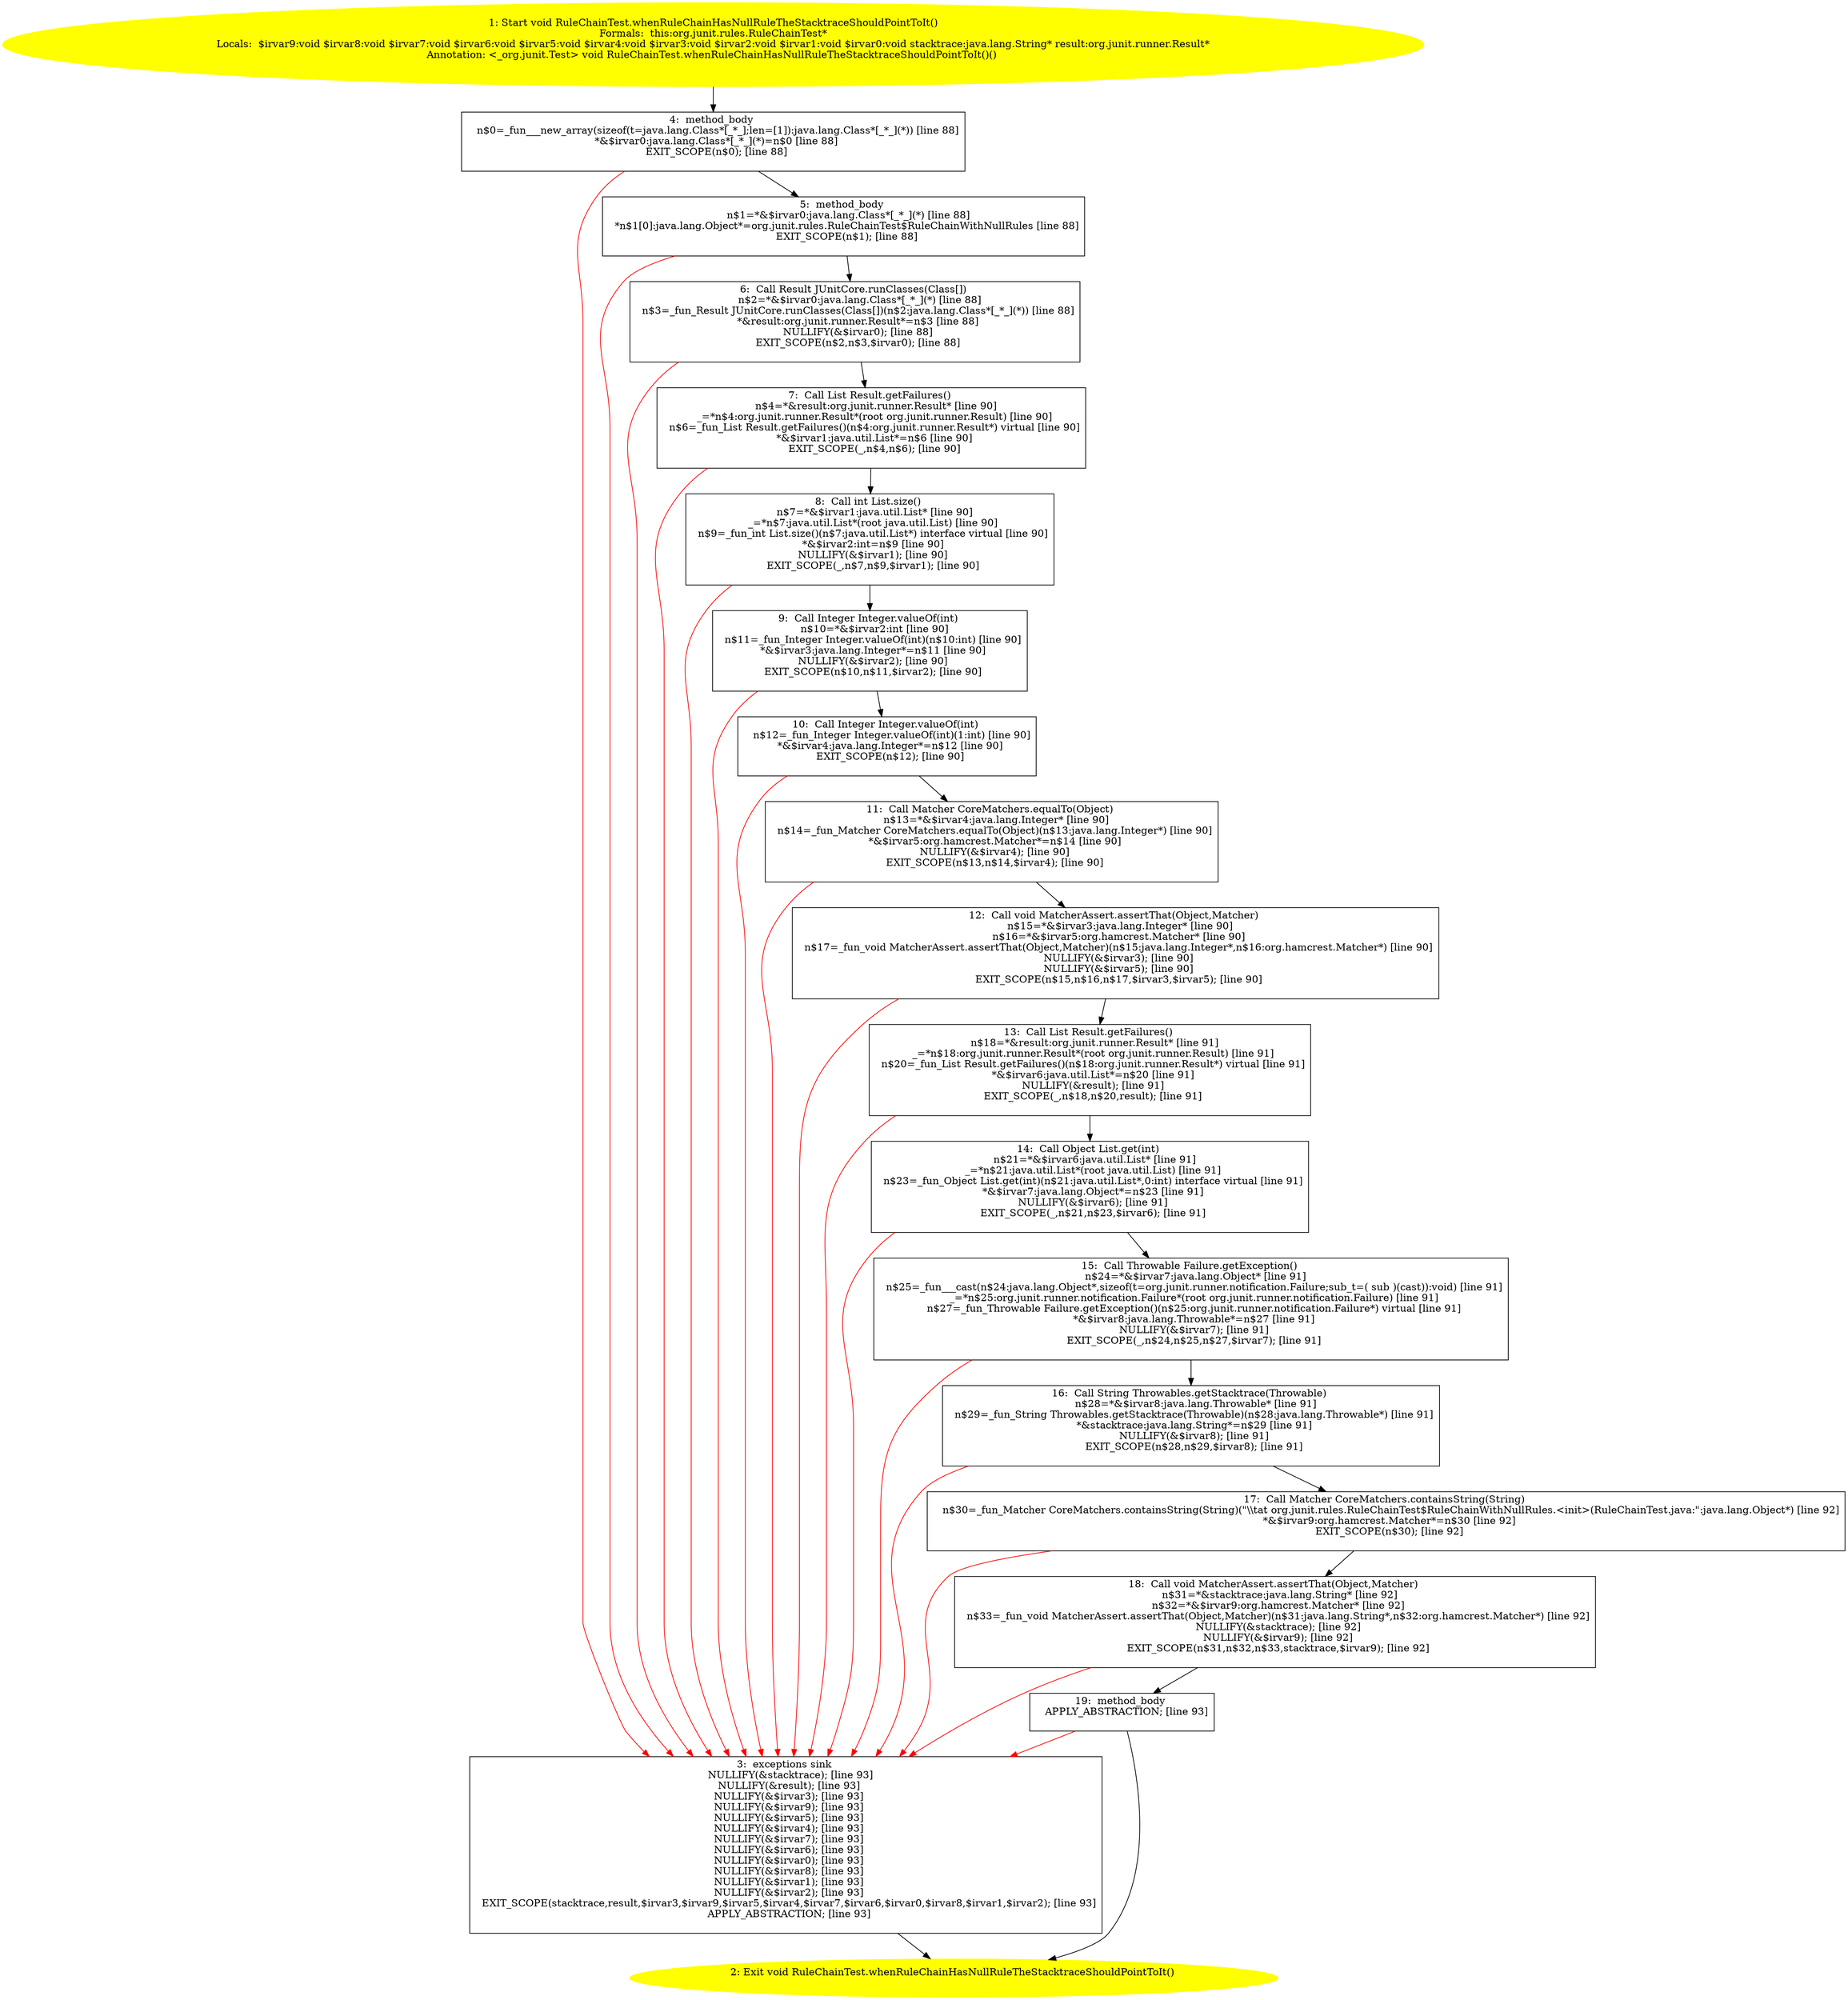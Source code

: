 /* @generated */
digraph cfg {
"org.junit.rules.RuleChainTest.whenRuleChainHasNullRuleTheStacktraceShouldPointToIt():void.1236dd7e51406f959eb12667ba5f6070_1" [label="1: Start void RuleChainTest.whenRuleChainHasNullRuleTheStacktraceShouldPointToIt()\nFormals:  this:org.junit.rules.RuleChainTest*\nLocals:  $irvar9:void $irvar8:void $irvar7:void $irvar6:void $irvar5:void $irvar4:void $irvar3:void $irvar2:void $irvar1:void $irvar0:void stacktrace:java.lang.String* result:org.junit.runner.Result*\nAnnotation: <_org.junit.Test> void RuleChainTest.whenRuleChainHasNullRuleTheStacktraceShouldPointToIt()() \n  " color=yellow style=filled]
	

	 "org.junit.rules.RuleChainTest.whenRuleChainHasNullRuleTheStacktraceShouldPointToIt():void.1236dd7e51406f959eb12667ba5f6070_1" -> "org.junit.rules.RuleChainTest.whenRuleChainHasNullRuleTheStacktraceShouldPointToIt():void.1236dd7e51406f959eb12667ba5f6070_4" ;
"org.junit.rules.RuleChainTest.whenRuleChainHasNullRuleTheStacktraceShouldPointToIt():void.1236dd7e51406f959eb12667ba5f6070_2" [label="2: Exit void RuleChainTest.whenRuleChainHasNullRuleTheStacktraceShouldPointToIt() \n  " color=yellow style=filled]
	

"org.junit.rules.RuleChainTest.whenRuleChainHasNullRuleTheStacktraceShouldPointToIt():void.1236dd7e51406f959eb12667ba5f6070_3" [label="3:  exceptions sink \n   NULLIFY(&stacktrace); [line 93]\n  NULLIFY(&result); [line 93]\n  NULLIFY(&$irvar3); [line 93]\n  NULLIFY(&$irvar9); [line 93]\n  NULLIFY(&$irvar5); [line 93]\n  NULLIFY(&$irvar4); [line 93]\n  NULLIFY(&$irvar7); [line 93]\n  NULLIFY(&$irvar6); [line 93]\n  NULLIFY(&$irvar0); [line 93]\n  NULLIFY(&$irvar8); [line 93]\n  NULLIFY(&$irvar1); [line 93]\n  NULLIFY(&$irvar2); [line 93]\n  EXIT_SCOPE(stacktrace,result,$irvar3,$irvar9,$irvar5,$irvar4,$irvar7,$irvar6,$irvar0,$irvar8,$irvar1,$irvar2); [line 93]\n  APPLY_ABSTRACTION; [line 93]\n " shape="box"]
	

	 "org.junit.rules.RuleChainTest.whenRuleChainHasNullRuleTheStacktraceShouldPointToIt():void.1236dd7e51406f959eb12667ba5f6070_3" -> "org.junit.rules.RuleChainTest.whenRuleChainHasNullRuleTheStacktraceShouldPointToIt():void.1236dd7e51406f959eb12667ba5f6070_2" ;
"org.junit.rules.RuleChainTest.whenRuleChainHasNullRuleTheStacktraceShouldPointToIt():void.1236dd7e51406f959eb12667ba5f6070_4" [label="4:  method_body \n   n$0=_fun___new_array(sizeof(t=java.lang.Class*[_*_];len=[1]):java.lang.Class*[_*_](*)) [line 88]\n  *&$irvar0:java.lang.Class*[_*_](*)=n$0 [line 88]\n  EXIT_SCOPE(n$0); [line 88]\n " shape="box"]
	

	 "org.junit.rules.RuleChainTest.whenRuleChainHasNullRuleTheStacktraceShouldPointToIt():void.1236dd7e51406f959eb12667ba5f6070_4" -> "org.junit.rules.RuleChainTest.whenRuleChainHasNullRuleTheStacktraceShouldPointToIt():void.1236dd7e51406f959eb12667ba5f6070_5" ;
	 "org.junit.rules.RuleChainTest.whenRuleChainHasNullRuleTheStacktraceShouldPointToIt():void.1236dd7e51406f959eb12667ba5f6070_4" -> "org.junit.rules.RuleChainTest.whenRuleChainHasNullRuleTheStacktraceShouldPointToIt():void.1236dd7e51406f959eb12667ba5f6070_3" [color="red" ];
"org.junit.rules.RuleChainTest.whenRuleChainHasNullRuleTheStacktraceShouldPointToIt():void.1236dd7e51406f959eb12667ba5f6070_5" [label="5:  method_body \n   n$1=*&$irvar0:java.lang.Class*[_*_](*) [line 88]\n  *n$1[0]:java.lang.Object*=org.junit.rules.RuleChainTest$RuleChainWithNullRules [line 88]\n  EXIT_SCOPE(n$1); [line 88]\n " shape="box"]
	

	 "org.junit.rules.RuleChainTest.whenRuleChainHasNullRuleTheStacktraceShouldPointToIt():void.1236dd7e51406f959eb12667ba5f6070_5" -> "org.junit.rules.RuleChainTest.whenRuleChainHasNullRuleTheStacktraceShouldPointToIt():void.1236dd7e51406f959eb12667ba5f6070_6" ;
	 "org.junit.rules.RuleChainTest.whenRuleChainHasNullRuleTheStacktraceShouldPointToIt():void.1236dd7e51406f959eb12667ba5f6070_5" -> "org.junit.rules.RuleChainTest.whenRuleChainHasNullRuleTheStacktraceShouldPointToIt():void.1236dd7e51406f959eb12667ba5f6070_3" [color="red" ];
"org.junit.rules.RuleChainTest.whenRuleChainHasNullRuleTheStacktraceShouldPointToIt():void.1236dd7e51406f959eb12667ba5f6070_6" [label="6:  Call Result JUnitCore.runClasses(Class[]) \n   n$2=*&$irvar0:java.lang.Class*[_*_](*) [line 88]\n  n$3=_fun_Result JUnitCore.runClasses(Class[])(n$2:java.lang.Class*[_*_](*)) [line 88]\n  *&result:org.junit.runner.Result*=n$3 [line 88]\n  NULLIFY(&$irvar0); [line 88]\n  EXIT_SCOPE(n$2,n$3,$irvar0); [line 88]\n " shape="box"]
	

	 "org.junit.rules.RuleChainTest.whenRuleChainHasNullRuleTheStacktraceShouldPointToIt():void.1236dd7e51406f959eb12667ba5f6070_6" -> "org.junit.rules.RuleChainTest.whenRuleChainHasNullRuleTheStacktraceShouldPointToIt():void.1236dd7e51406f959eb12667ba5f6070_7" ;
	 "org.junit.rules.RuleChainTest.whenRuleChainHasNullRuleTheStacktraceShouldPointToIt():void.1236dd7e51406f959eb12667ba5f6070_6" -> "org.junit.rules.RuleChainTest.whenRuleChainHasNullRuleTheStacktraceShouldPointToIt():void.1236dd7e51406f959eb12667ba5f6070_3" [color="red" ];
"org.junit.rules.RuleChainTest.whenRuleChainHasNullRuleTheStacktraceShouldPointToIt():void.1236dd7e51406f959eb12667ba5f6070_7" [label="7:  Call List Result.getFailures() \n   n$4=*&result:org.junit.runner.Result* [line 90]\n  _=*n$4:org.junit.runner.Result*(root org.junit.runner.Result) [line 90]\n  n$6=_fun_List Result.getFailures()(n$4:org.junit.runner.Result*) virtual [line 90]\n  *&$irvar1:java.util.List*=n$6 [line 90]\n  EXIT_SCOPE(_,n$4,n$6); [line 90]\n " shape="box"]
	

	 "org.junit.rules.RuleChainTest.whenRuleChainHasNullRuleTheStacktraceShouldPointToIt():void.1236dd7e51406f959eb12667ba5f6070_7" -> "org.junit.rules.RuleChainTest.whenRuleChainHasNullRuleTheStacktraceShouldPointToIt():void.1236dd7e51406f959eb12667ba5f6070_8" ;
	 "org.junit.rules.RuleChainTest.whenRuleChainHasNullRuleTheStacktraceShouldPointToIt():void.1236dd7e51406f959eb12667ba5f6070_7" -> "org.junit.rules.RuleChainTest.whenRuleChainHasNullRuleTheStacktraceShouldPointToIt():void.1236dd7e51406f959eb12667ba5f6070_3" [color="red" ];
"org.junit.rules.RuleChainTest.whenRuleChainHasNullRuleTheStacktraceShouldPointToIt():void.1236dd7e51406f959eb12667ba5f6070_8" [label="8:  Call int List.size() \n   n$7=*&$irvar1:java.util.List* [line 90]\n  _=*n$7:java.util.List*(root java.util.List) [line 90]\n  n$9=_fun_int List.size()(n$7:java.util.List*) interface virtual [line 90]\n  *&$irvar2:int=n$9 [line 90]\n  NULLIFY(&$irvar1); [line 90]\n  EXIT_SCOPE(_,n$7,n$9,$irvar1); [line 90]\n " shape="box"]
	

	 "org.junit.rules.RuleChainTest.whenRuleChainHasNullRuleTheStacktraceShouldPointToIt():void.1236dd7e51406f959eb12667ba5f6070_8" -> "org.junit.rules.RuleChainTest.whenRuleChainHasNullRuleTheStacktraceShouldPointToIt():void.1236dd7e51406f959eb12667ba5f6070_9" ;
	 "org.junit.rules.RuleChainTest.whenRuleChainHasNullRuleTheStacktraceShouldPointToIt():void.1236dd7e51406f959eb12667ba5f6070_8" -> "org.junit.rules.RuleChainTest.whenRuleChainHasNullRuleTheStacktraceShouldPointToIt():void.1236dd7e51406f959eb12667ba5f6070_3" [color="red" ];
"org.junit.rules.RuleChainTest.whenRuleChainHasNullRuleTheStacktraceShouldPointToIt():void.1236dd7e51406f959eb12667ba5f6070_9" [label="9:  Call Integer Integer.valueOf(int) \n   n$10=*&$irvar2:int [line 90]\n  n$11=_fun_Integer Integer.valueOf(int)(n$10:int) [line 90]\n  *&$irvar3:java.lang.Integer*=n$11 [line 90]\n  NULLIFY(&$irvar2); [line 90]\n  EXIT_SCOPE(n$10,n$11,$irvar2); [line 90]\n " shape="box"]
	

	 "org.junit.rules.RuleChainTest.whenRuleChainHasNullRuleTheStacktraceShouldPointToIt():void.1236dd7e51406f959eb12667ba5f6070_9" -> "org.junit.rules.RuleChainTest.whenRuleChainHasNullRuleTheStacktraceShouldPointToIt():void.1236dd7e51406f959eb12667ba5f6070_10" ;
	 "org.junit.rules.RuleChainTest.whenRuleChainHasNullRuleTheStacktraceShouldPointToIt():void.1236dd7e51406f959eb12667ba5f6070_9" -> "org.junit.rules.RuleChainTest.whenRuleChainHasNullRuleTheStacktraceShouldPointToIt():void.1236dd7e51406f959eb12667ba5f6070_3" [color="red" ];
"org.junit.rules.RuleChainTest.whenRuleChainHasNullRuleTheStacktraceShouldPointToIt():void.1236dd7e51406f959eb12667ba5f6070_10" [label="10:  Call Integer Integer.valueOf(int) \n   n$12=_fun_Integer Integer.valueOf(int)(1:int) [line 90]\n  *&$irvar4:java.lang.Integer*=n$12 [line 90]\n  EXIT_SCOPE(n$12); [line 90]\n " shape="box"]
	

	 "org.junit.rules.RuleChainTest.whenRuleChainHasNullRuleTheStacktraceShouldPointToIt():void.1236dd7e51406f959eb12667ba5f6070_10" -> "org.junit.rules.RuleChainTest.whenRuleChainHasNullRuleTheStacktraceShouldPointToIt():void.1236dd7e51406f959eb12667ba5f6070_11" ;
	 "org.junit.rules.RuleChainTest.whenRuleChainHasNullRuleTheStacktraceShouldPointToIt():void.1236dd7e51406f959eb12667ba5f6070_10" -> "org.junit.rules.RuleChainTest.whenRuleChainHasNullRuleTheStacktraceShouldPointToIt():void.1236dd7e51406f959eb12667ba5f6070_3" [color="red" ];
"org.junit.rules.RuleChainTest.whenRuleChainHasNullRuleTheStacktraceShouldPointToIt():void.1236dd7e51406f959eb12667ba5f6070_11" [label="11:  Call Matcher CoreMatchers.equalTo(Object) \n   n$13=*&$irvar4:java.lang.Integer* [line 90]\n  n$14=_fun_Matcher CoreMatchers.equalTo(Object)(n$13:java.lang.Integer*) [line 90]\n  *&$irvar5:org.hamcrest.Matcher*=n$14 [line 90]\n  NULLIFY(&$irvar4); [line 90]\n  EXIT_SCOPE(n$13,n$14,$irvar4); [line 90]\n " shape="box"]
	

	 "org.junit.rules.RuleChainTest.whenRuleChainHasNullRuleTheStacktraceShouldPointToIt():void.1236dd7e51406f959eb12667ba5f6070_11" -> "org.junit.rules.RuleChainTest.whenRuleChainHasNullRuleTheStacktraceShouldPointToIt():void.1236dd7e51406f959eb12667ba5f6070_12" ;
	 "org.junit.rules.RuleChainTest.whenRuleChainHasNullRuleTheStacktraceShouldPointToIt():void.1236dd7e51406f959eb12667ba5f6070_11" -> "org.junit.rules.RuleChainTest.whenRuleChainHasNullRuleTheStacktraceShouldPointToIt():void.1236dd7e51406f959eb12667ba5f6070_3" [color="red" ];
"org.junit.rules.RuleChainTest.whenRuleChainHasNullRuleTheStacktraceShouldPointToIt():void.1236dd7e51406f959eb12667ba5f6070_12" [label="12:  Call void MatcherAssert.assertThat(Object,Matcher) \n   n$15=*&$irvar3:java.lang.Integer* [line 90]\n  n$16=*&$irvar5:org.hamcrest.Matcher* [line 90]\n  n$17=_fun_void MatcherAssert.assertThat(Object,Matcher)(n$15:java.lang.Integer*,n$16:org.hamcrest.Matcher*) [line 90]\n  NULLIFY(&$irvar3); [line 90]\n  NULLIFY(&$irvar5); [line 90]\n  EXIT_SCOPE(n$15,n$16,n$17,$irvar3,$irvar5); [line 90]\n " shape="box"]
	

	 "org.junit.rules.RuleChainTest.whenRuleChainHasNullRuleTheStacktraceShouldPointToIt():void.1236dd7e51406f959eb12667ba5f6070_12" -> "org.junit.rules.RuleChainTest.whenRuleChainHasNullRuleTheStacktraceShouldPointToIt():void.1236dd7e51406f959eb12667ba5f6070_13" ;
	 "org.junit.rules.RuleChainTest.whenRuleChainHasNullRuleTheStacktraceShouldPointToIt():void.1236dd7e51406f959eb12667ba5f6070_12" -> "org.junit.rules.RuleChainTest.whenRuleChainHasNullRuleTheStacktraceShouldPointToIt():void.1236dd7e51406f959eb12667ba5f6070_3" [color="red" ];
"org.junit.rules.RuleChainTest.whenRuleChainHasNullRuleTheStacktraceShouldPointToIt():void.1236dd7e51406f959eb12667ba5f6070_13" [label="13:  Call List Result.getFailures() \n   n$18=*&result:org.junit.runner.Result* [line 91]\n  _=*n$18:org.junit.runner.Result*(root org.junit.runner.Result) [line 91]\n  n$20=_fun_List Result.getFailures()(n$18:org.junit.runner.Result*) virtual [line 91]\n  *&$irvar6:java.util.List*=n$20 [line 91]\n  NULLIFY(&result); [line 91]\n  EXIT_SCOPE(_,n$18,n$20,result); [line 91]\n " shape="box"]
	

	 "org.junit.rules.RuleChainTest.whenRuleChainHasNullRuleTheStacktraceShouldPointToIt():void.1236dd7e51406f959eb12667ba5f6070_13" -> "org.junit.rules.RuleChainTest.whenRuleChainHasNullRuleTheStacktraceShouldPointToIt():void.1236dd7e51406f959eb12667ba5f6070_14" ;
	 "org.junit.rules.RuleChainTest.whenRuleChainHasNullRuleTheStacktraceShouldPointToIt():void.1236dd7e51406f959eb12667ba5f6070_13" -> "org.junit.rules.RuleChainTest.whenRuleChainHasNullRuleTheStacktraceShouldPointToIt():void.1236dd7e51406f959eb12667ba5f6070_3" [color="red" ];
"org.junit.rules.RuleChainTest.whenRuleChainHasNullRuleTheStacktraceShouldPointToIt():void.1236dd7e51406f959eb12667ba5f6070_14" [label="14:  Call Object List.get(int) \n   n$21=*&$irvar6:java.util.List* [line 91]\n  _=*n$21:java.util.List*(root java.util.List) [line 91]\n  n$23=_fun_Object List.get(int)(n$21:java.util.List*,0:int) interface virtual [line 91]\n  *&$irvar7:java.lang.Object*=n$23 [line 91]\n  NULLIFY(&$irvar6); [line 91]\n  EXIT_SCOPE(_,n$21,n$23,$irvar6); [line 91]\n " shape="box"]
	

	 "org.junit.rules.RuleChainTest.whenRuleChainHasNullRuleTheStacktraceShouldPointToIt():void.1236dd7e51406f959eb12667ba5f6070_14" -> "org.junit.rules.RuleChainTest.whenRuleChainHasNullRuleTheStacktraceShouldPointToIt():void.1236dd7e51406f959eb12667ba5f6070_15" ;
	 "org.junit.rules.RuleChainTest.whenRuleChainHasNullRuleTheStacktraceShouldPointToIt():void.1236dd7e51406f959eb12667ba5f6070_14" -> "org.junit.rules.RuleChainTest.whenRuleChainHasNullRuleTheStacktraceShouldPointToIt():void.1236dd7e51406f959eb12667ba5f6070_3" [color="red" ];
"org.junit.rules.RuleChainTest.whenRuleChainHasNullRuleTheStacktraceShouldPointToIt():void.1236dd7e51406f959eb12667ba5f6070_15" [label="15:  Call Throwable Failure.getException() \n   n$24=*&$irvar7:java.lang.Object* [line 91]\n  n$25=_fun___cast(n$24:java.lang.Object*,sizeof(t=org.junit.runner.notification.Failure;sub_t=( sub )(cast)):void) [line 91]\n  _=*n$25:org.junit.runner.notification.Failure*(root org.junit.runner.notification.Failure) [line 91]\n  n$27=_fun_Throwable Failure.getException()(n$25:org.junit.runner.notification.Failure*) virtual [line 91]\n  *&$irvar8:java.lang.Throwable*=n$27 [line 91]\n  NULLIFY(&$irvar7); [line 91]\n  EXIT_SCOPE(_,n$24,n$25,n$27,$irvar7); [line 91]\n " shape="box"]
	

	 "org.junit.rules.RuleChainTest.whenRuleChainHasNullRuleTheStacktraceShouldPointToIt():void.1236dd7e51406f959eb12667ba5f6070_15" -> "org.junit.rules.RuleChainTest.whenRuleChainHasNullRuleTheStacktraceShouldPointToIt():void.1236dd7e51406f959eb12667ba5f6070_16" ;
	 "org.junit.rules.RuleChainTest.whenRuleChainHasNullRuleTheStacktraceShouldPointToIt():void.1236dd7e51406f959eb12667ba5f6070_15" -> "org.junit.rules.RuleChainTest.whenRuleChainHasNullRuleTheStacktraceShouldPointToIt():void.1236dd7e51406f959eb12667ba5f6070_3" [color="red" ];
"org.junit.rules.RuleChainTest.whenRuleChainHasNullRuleTheStacktraceShouldPointToIt():void.1236dd7e51406f959eb12667ba5f6070_16" [label="16:  Call String Throwables.getStacktrace(Throwable) \n   n$28=*&$irvar8:java.lang.Throwable* [line 91]\n  n$29=_fun_String Throwables.getStacktrace(Throwable)(n$28:java.lang.Throwable*) [line 91]\n  *&stacktrace:java.lang.String*=n$29 [line 91]\n  NULLIFY(&$irvar8); [line 91]\n  EXIT_SCOPE(n$28,n$29,$irvar8); [line 91]\n " shape="box"]
	

	 "org.junit.rules.RuleChainTest.whenRuleChainHasNullRuleTheStacktraceShouldPointToIt():void.1236dd7e51406f959eb12667ba5f6070_16" -> "org.junit.rules.RuleChainTest.whenRuleChainHasNullRuleTheStacktraceShouldPointToIt():void.1236dd7e51406f959eb12667ba5f6070_17" ;
	 "org.junit.rules.RuleChainTest.whenRuleChainHasNullRuleTheStacktraceShouldPointToIt():void.1236dd7e51406f959eb12667ba5f6070_16" -> "org.junit.rules.RuleChainTest.whenRuleChainHasNullRuleTheStacktraceShouldPointToIt():void.1236dd7e51406f959eb12667ba5f6070_3" [color="red" ];
"org.junit.rules.RuleChainTest.whenRuleChainHasNullRuleTheStacktraceShouldPointToIt():void.1236dd7e51406f959eb12667ba5f6070_17" [label="17:  Call Matcher CoreMatchers.containsString(String) \n   n$30=_fun_Matcher CoreMatchers.containsString(String)(\"\\\\tat org.junit.rules.RuleChainTest$RuleChainWithNullRules.<init>(RuleChainTest.java:\":java.lang.Object*) [line 92]\n  *&$irvar9:org.hamcrest.Matcher*=n$30 [line 92]\n  EXIT_SCOPE(n$30); [line 92]\n " shape="box"]
	

	 "org.junit.rules.RuleChainTest.whenRuleChainHasNullRuleTheStacktraceShouldPointToIt():void.1236dd7e51406f959eb12667ba5f6070_17" -> "org.junit.rules.RuleChainTest.whenRuleChainHasNullRuleTheStacktraceShouldPointToIt():void.1236dd7e51406f959eb12667ba5f6070_18" ;
	 "org.junit.rules.RuleChainTest.whenRuleChainHasNullRuleTheStacktraceShouldPointToIt():void.1236dd7e51406f959eb12667ba5f6070_17" -> "org.junit.rules.RuleChainTest.whenRuleChainHasNullRuleTheStacktraceShouldPointToIt():void.1236dd7e51406f959eb12667ba5f6070_3" [color="red" ];
"org.junit.rules.RuleChainTest.whenRuleChainHasNullRuleTheStacktraceShouldPointToIt():void.1236dd7e51406f959eb12667ba5f6070_18" [label="18:  Call void MatcherAssert.assertThat(Object,Matcher) \n   n$31=*&stacktrace:java.lang.String* [line 92]\n  n$32=*&$irvar9:org.hamcrest.Matcher* [line 92]\n  n$33=_fun_void MatcherAssert.assertThat(Object,Matcher)(n$31:java.lang.String*,n$32:org.hamcrest.Matcher*) [line 92]\n  NULLIFY(&stacktrace); [line 92]\n  NULLIFY(&$irvar9); [line 92]\n  EXIT_SCOPE(n$31,n$32,n$33,stacktrace,$irvar9); [line 92]\n " shape="box"]
	

	 "org.junit.rules.RuleChainTest.whenRuleChainHasNullRuleTheStacktraceShouldPointToIt():void.1236dd7e51406f959eb12667ba5f6070_18" -> "org.junit.rules.RuleChainTest.whenRuleChainHasNullRuleTheStacktraceShouldPointToIt():void.1236dd7e51406f959eb12667ba5f6070_19" ;
	 "org.junit.rules.RuleChainTest.whenRuleChainHasNullRuleTheStacktraceShouldPointToIt():void.1236dd7e51406f959eb12667ba5f6070_18" -> "org.junit.rules.RuleChainTest.whenRuleChainHasNullRuleTheStacktraceShouldPointToIt():void.1236dd7e51406f959eb12667ba5f6070_3" [color="red" ];
"org.junit.rules.RuleChainTest.whenRuleChainHasNullRuleTheStacktraceShouldPointToIt():void.1236dd7e51406f959eb12667ba5f6070_19" [label="19:  method_body \n   APPLY_ABSTRACTION; [line 93]\n " shape="box"]
	

	 "org.junit.rules.RuleChainTest.whenRuleChainHasNullRuleTheStacktraceShouldPointToIt():void.1236dd7e51406f959eb12667ba5f6070_19" -> "org.junit.rules.RuleChainTest.whenRuleChainHasNullRuleTheStacktraceShouldPointToIt():void.1236dd7e51406f959eb12667ba5f6070_2" ;
	 "org.junit.rules.RuleChainTest.whenRuleChainHasNullRuleTheStacktraceShouldPointToIt():void.1236dd7e51406f959eb12667ba5f6070_19" -> "org.junit.rules.RuleChainTest.whenRuleChainHasNullRuleTheStacktraceShouldPointToIt():void.1236dd7e51406f959eb12667ba5f6070_3" [color="red" ];
}
